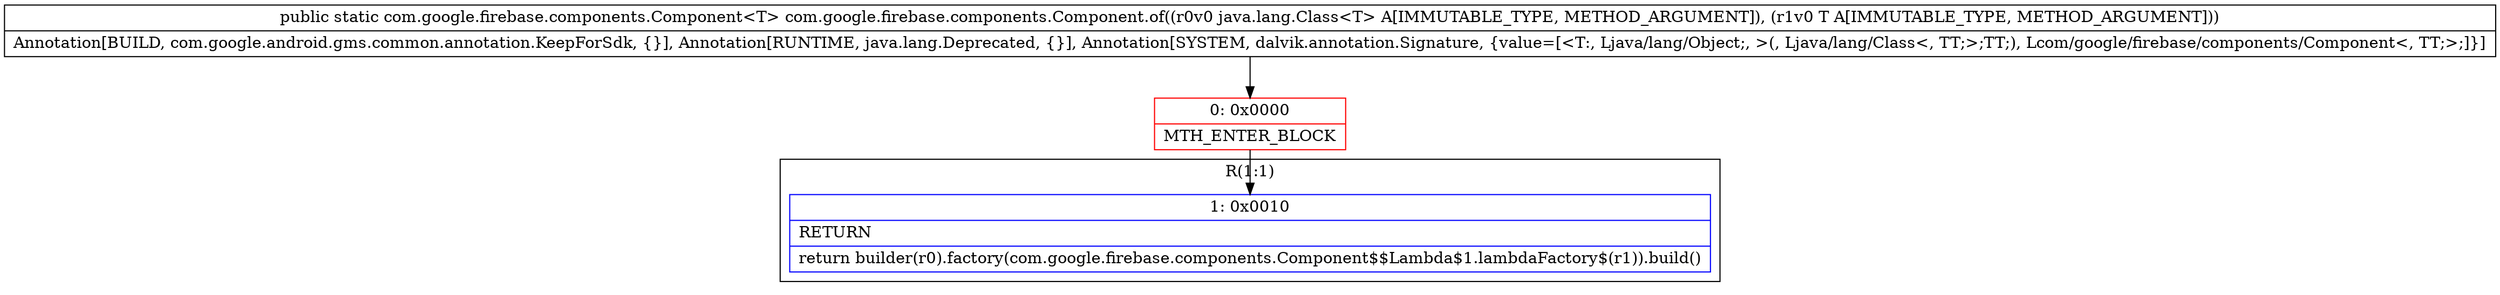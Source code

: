 digraph "CFG forcom.google.firebase.components.Component.of(Ljava\/lang\/Class;Ljava\/lang\/Object;)Lcom\/google\/firebase\/components\/Component;" {
subgraph cluster_Region_59571358 {
label = "R(1:1)";
node [shape=record,color=blue];
Node_1 [shape=record,label="{1\:\ 0x0010|RETURN\l|return builder(r0).factory(com.google.firebase.components.Component$$Lambda$1.lambdaFactory$(r1)).build()\l}"];
}
Node_0 [shape=record,color=red,label="{0\:\ 0x0000|MTH_ENTER_BLOCK\l}"];
MethodNode[shape=record,label="{public static com.google.firebase.components.Component\<T\> com.google.firebase.components.Component.of((r0v0 java.lang.Class\<T\> A[IMMUTABLE_TYPE, METHOD_ARGUMENT]), (r1v0 T A[IMMUTABLE_TYPE, METHOD_ARGUMENT]))  | Annotation[BUILD, com.google.android.gms.common.annotation.KeepForSdk, \{\}], Annotation[RUNTIME, java.lang.Deprecated, \{\}], Annotation[SYSTEM, dalvik.annotation.Signature, \{value=[\<T:, Ljava\/lang\/Object;, \>(, Ljava\/lang\/Class\<, TT;\>;TT;), Lcom\/google\/firebase\/components\/Component\<, TT;\>;]\}]\l}"];
MethodNode -> Node_0;
Node_0 -> Node_1;
}


